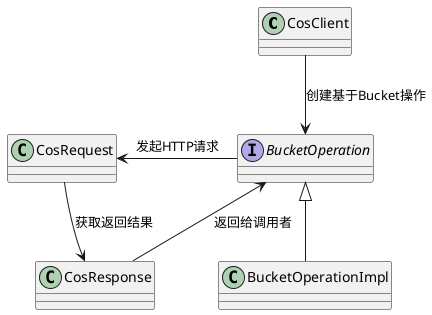 @startuml

class CosClient
interface BucketOperation
class CosRequest
class CosResponse

BucketOperation <|-- BucketOperationImpl

CosClient --> BucketOperation: 创建基于Bucket操作

BucketOperation -left-> CosRequest:发起HTTP请求
CosRequest -down-> CosResponse: 获取返回结果
BucketOperation <-- CosResponse: 返回给调用者

@enduml